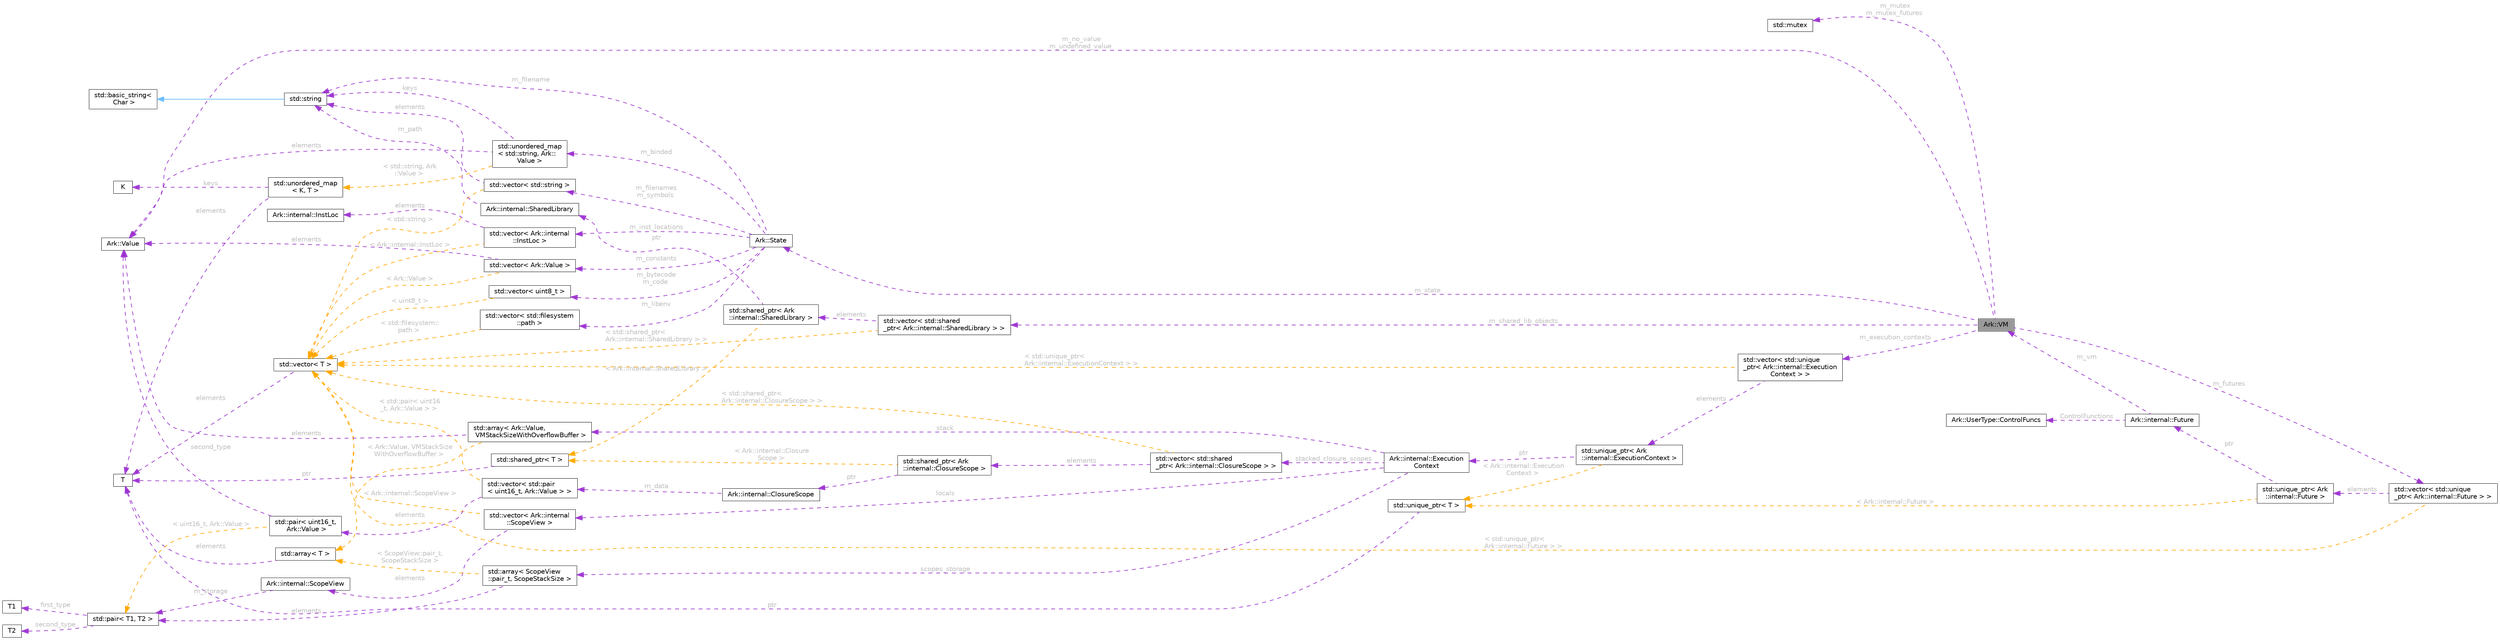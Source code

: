 digraph "Ark::VM"
{
 // INTERACTIVE_SVG=YES
 // LATEX_PDF_SIZE
  bgcolor="transparent";
  edge [fontname=Helvetica,fontsize=10,labelfontname=Helvetica,labelfontsize=10];
  node [fontname=Helvetica,fontsize=10,shape=box,height=0.2,width=0.4];
  rankdir="LR";
  Node1 [id="Node000001",label="Ark::VM",height=0.2,width=0.4,color="gray40", fillcolor="grey60", style="filled", fontcolor="black",tooltip="The ArkScript virtual machine, executing ArkScript bytecode."];
  Node2 -> Node1 [id="edge1_Node000001_Node000002",dir="back",color="darkorchid3",style="dashed",tooltip=" ",label=" m_state",fontcolor="grey" ];
  Node2 [id="Node000002",label="Ark::State",height=0.2,width=0.4,color="gray40", fillcolor="white", style="filled",URL="$d1/d37/classArk_1_1State.html",tooltip="Ark state to handle the dirty job of loading and compiling ArkScript code."];
  Node3 -> Node2 [id="edge2_Node000002_Node000003",dir="back",color="darkorchid3",style="dashed",tooltip=" ",label=" m_bytecode\nm_code",fontcolor="grey" ];
  Node3 [id="Node000003",label="std::vector\< uint8_t \>",height=0.2,width=0.4,color="gray40", fillcolor="white", style="filled",tooltip=" "];
  Node4 -> Node3 [id="edge3_Node000003_Node000004",dir="back",color="orange",style="dashed",tooltip=" ",label=" \< uint8_t \>",fontcolor="grey" ];
  Node4 [id="Node000004",label="std::vector\< T \>",height=0.2,width=0.4,color="gray40", fillcolor="white", style="filled",tooltip=" "];
  Node5 -> Node4 [id="edge4_Node000004_Node000005",dir="back",color="darkorchid3",style="dashed",tooltip=" ",label=" elements",fontcolor="grey" ];
  Node5 [id="Node000005",label="T",height=0.2,width=0.4,color="gray40", fillcolor="white", style="filled",tooltip=" "];
  Node6 -> Node2 [id="edge5_Node000002_Node000006",dir="back",color="darkorchid3",style="dashed",tooltip=" ",label=" m_libenv",fontcolor="grey" ];
  Node6 [id="Node000006",label="std::vector\< std::filesystem\l::path \>",height=0.2,width=0.4,color="gray40", fillcolor="white", style="filled",tooltip=" "];
  Node4 -> Node6 [id="edge6_Node000006_Node000004",dir="back",color="orange",style="dashed",tooltip=" ",label=" \< std::filesystem::\lpath \>",fontcolor="grey" ];
  Node7 -> Node2 [id="edge7_Node000002_Node000007",dir="back",color="darkorchid3",style="dashed",tooltip=" ",label=" m_filename",fontcolor="grey" ];
  Node7 [id="Node000007",label="std::string",height=0.2,width=0.4,color="gray40", fillcolor="white", style="filled",tooltip=" "];
  Node8 -> Node7 [id="edge8_Node000007_Node000008",dir="back",color="steelblue1",style="solid",tooltip=" "];
  Node8 [id="Node000008",label="std::basic_string\<\l Char \>",height=0.2,width=0.4,color="gray40", fillcolor="white", style="filled",tooltip=" "];
  Node9 -> Node2 [id="edge9_Node000002_Node000009",dir="back",color="darkorchid3",style="dashed",tooltip=" ",label=" m_filenames\nm_symbols",fontcolor="grey" ];
  Node9 [id="Node000009",label="std::vector\< std::string \>",height=0.2,width=0.4,color="gray40", fillcolor="white", style="filled",tooltip=" "];
  Node7 -> Node9 [id="edge10_Node000009_Node000007",dir="back",color="darkorchid3",style="dashed",tooltip=" ",label=" elements",fontcolor="grey" ];
  Node4 -> Node9 [id="edge11_Node000009_Node000004",dir="back",color="orange",style="dashed",tooltip=" ",label=" \< std::string \>",fontcolor="grey" ];
  Node10 -> Node2 [id="edge12_Node000002_Node000010",dir="back",color="darkorchid3",style="dashed",tooltip=" ",label=" m_constants",fontcolor="grey" ];
  Node10 [id="Node000010",label="std::vector\< Ark::Value \>",height=0.2,width=0.4,color="gray40", fillcolor="white", style="filled",tooltip=" "];
  Node11 -> Node10 [id="edge13_Node000010_Node000011",dir="back",color="darkorchid3",style="dashed",tooltip=" ",label=" elements",fontcolor="grey" ];
  Node11 [id="Node000011",label="Ark::Value",height=0.2,width=0.4,color="gray40", fillcolor="white", style="filled",URL="$d3/d90/classArk_1_1Value.html",tooltip=" "];
  Node4 -> Node10 [id="edge14_Node000010_Node000004",dir="back",color="orange",style="dashed",tooltip=" ",label=" \< Ark::Value \>",fontcolor="grey" ];
  Node12 -> Node2 [id="edge15_Node000002_Node000012",dir="back",color="darkorchid3",style="dashed",tooltip=" ",label=" m_inst_locations",fontcolor="grey" ];
  Node12 [id="Node000012",label="std::vector\< Ark::internal\l::InstLoc \>",height=0.2,width=0.4,color="gray40", fillcolor="white", style="filled",tooltip=" "];
  Node13 -> Node12 [id="edge16_Node000012_Node000013",dir="back",color="darkorchid3",style="dashed",tooltip=" ",label=" elements",fontcolor="grey" ];
  Node13 [id="Node000013",label="Ark::internal::InstLoc",height=0.2,width=0.4,color="gray40", fillcolor="white", style="filled",URL="$d5/d64/structArk_1_1internal_1_1InstLoc.html",tooltip=" "];
  Node4 -> Node12 [id="edge17_Node000012_Node000004",dir="back",color="orange",style="dashed",tooltip=" ",label=" \< Ark::internal::InstLoc \>",fontcolor="grey" ];
  Node14 -> Node2 [id="edge18_Node000002_Node000014",dir="back",color="darkorchid3",style="dashed",tooltip=" ",label=" m_binded",fontcolor="grey" ];
  Node14 [id="Node000014",label="std::unordered_map\l\< std::string, Ark::\lValue \>",height=0.2,width=0.4,color="gray40", fillcolor="white", style="filled",tooltip=" "];
  Node7 -> Node14 [id="edge19_Node000014_Node000007",dir="back",color="darkorchid3",style="dashed",tooltip=" ",label=" keys",fontcolor="grey" ];
  Node11 -> Node14 [id="edge20_Node000014_Node000011",dir="back",color="darkorchid3",style="dashed",tooltip=" ",label=" elements",fontcolor="grey" ];
  Node15 -> Node14 [id="edge21_Node000014_Node000015",dir="back",color="orange",style="dashed",tooltip=" ",label=" \< std::string, Ark\l::Value \>",fontcolor="grey" ];
  Node15 [id="Node000015",label="std::unordered_map\l\< K, T \>",height=0.2,width=0.4,color="gray40", fillcolor="white", style="filled",tooltip=" "];
  Node16 -> Node15 [id="edge22_Node000015_Node000016",dir="back",color="darkorchid3",style="dashed",tooltip=" ",label=" keys",fontcolor="grey" ];
  Node16 [id="Node000016",label="K",height=0.2,width=0.4,color="gray40", fillcolor="white", style="filled",tooltip=" "];
  Node5 -> Node15 [id="edge23_Node000015_Node000005",dir="back",color="darkorchid3",style="dashed",tooltip=" ",label=" elements",fontcolor="grey" ];
  Node17 -> Node1 [id="edge24_Node000001_Node000017",dir="back",color="darkorchid3",style="dashed",tooltip=" ",label=" m_execution_contexts",fontcolor="grey" ];
  Node17 [id="Node000017",label="std::vector\< std::unique\l_ptr\< Ark::internal::Execution\lContext \> \>",height=0.2,width=0.4,color="gray40", fillcolor="white", style="filled",tooltip=" "];
  Node18 -> Node17 [id="edge25_Node000017_Node000018",dir="back",color="darkorchid3",style="dashed",tooltip=" ",label=" elements",fontcolor="grey" ];
  Node18 [id="Node000018",label="std::unique_ptr\< Ark\l::internal::ExecutionContext \>",height=0.2,width=0.4,color="gray40", fillcolor="white", style="filled",tooltip=" "];
  Node19 -> Node18 [id="edge26_Node000018_Node000019",dir="back",color="darkorchid3",style="dashed",tooltip=" ",label=" ptr",fontcolor="grey" ];
  Node19 [id="Node000019",label="Ark::internal::Execution\lContext",height=0.2,width=0.4,color="gray40", fillcolor="white", style="filled",URL="$d0/daf/structArk_1_1internal_1_1ExecutionContext.html",tooltip=" "];
  Node20 -> Node19 [id="edge27_Node000019_Node000020",dir="back",color="darkorchid3",style="dashed",tooltip=" ",label=" stacked_closure_scopes",fontcolor="grey" ];
  Node20 [id="Node000020",label="std::vector\< std::shared\l_ptr\< Ark::internal::ClosureScope \> \>",height=0.2,width=0.4,color="gray40", fillcolor="white", style="filled",tooltip=" "];
  Node21 -> Node20 [id="edge28_Node000020_Node000021",dir="back",color="darkorchid3",style="dashed",tooltip=" ",label=" elements",fontcolor="grey" ];
  Node21 [id="Node000021",label="std::shared_ptr\< Ark\l::internal::ClosureScope \>",height=0.2,width=0.4,color="gray40", fillcolor="white", style="filled",tooltip=" "];
  Node22 -> Node21 [id="edge29_Node000021_Node000022",dir="back",color="darkorchid3",style="dashed",tooltip=" ",label=" ptr",fontcolor="grey" ];
  Node22 [id="Node000022",label="Ark::internal::ClosureScope",height=0.2,width=0.4,color="gray40", fillcolor="white", style="filled",URL="$d9/d6c/classArk_1_1internal_1_1ClosureScope.html",tooltip="A class to store fields captured by a closure."];
  Node23 -> Node22 [id="edge30_Node000022_Node000023",dir="back",color="darkorchid3",style="dashed",tooltip=" ",label=" m_data",fontcolor="grey" ];
  Node23 [id="Node000023",label="std::vector\< std::pair\l\< uint16_t, Ark::Value \> \>",height=0.2,width=0.4,color="gray40", fillcolor="white", style="filled",tooltip=" "];
  Node24 -> Node23 [id="edge31_Node000023_Node000024",dir="back",color="darkorchid3",style="dashed",tooltip=" ",label=" elements",fontcolor="grey" ];
  Node24 [id="Node000024",label="std::pair\< uint16_t,\l Ark::Value \>",height=0.2,width=0.4,color="gray40", fillcolor="white", style="filled",tooltip=" "];
  Node11 -> Node24 [id="edge32_Node000024_Node000011",dir="back",color="darkorchid3",style="dashed",tooltip=" ",label=" second_type",fontcolor="grey" ];
  Node25 -> Node24 [id="edge33_Node000024_Node000025",dir="back",color="orange",style="dashed",tooltip=" ",label=" \< uint16_t, Ark::Value \>",fontcolor="grey" ];
  Node25 [id="Node000025",label="std::pair\< T1, T2 \>",height=0.2,width=0.4,color="gray40", fillcolor="white", style="filled",tooltip=" "];
  Node26 -> Node25 [id="edge34_Node000025_Node000026",dir="back",color="darkorchid3",style="dashed",tooltip=" ",label=" first_type",fontcolor="grey" ];
  Node26 [id="Node000026",label="T1",height=0.2,width=0.4,color="gray40", fillcolor="white", style="filled",tooltip=" "];
  Node27 -> Node25 [id="edge35_Node000025_Node000027",dir="back",color="darkorchid3",style="dashed",tooltip=" ",label=" second_type",fontcolor="grey" ];
  Node27 [id="Node000027",label="T2",height=0.2,width=0.4,color="gray40", fillcolor="white", style="filled",tooltip=" "];
  Node4 -> Node23 [id="edge36_Node000023_Node000004",dir="back",color="orange",style="dashed",tooltip=" ",label=" \< std::pair\< uint16\l_t, Ark::Value \> \>",fontcolor="grey" ];
  Node28 -> Node21 [id="edge37_Node000021_Node000028",dir="back",color="orange",style="dashed",tooltip=" ",label=" \< Ark::internal::Closure\lScope \>",fontcolor="grey" ];
  Node28 [id="Node000028",label="std::shared_ptr\< T \>",height=0.2,width=0.4,color="gray40", fillcolor="white", style="filled",tooltip=" "];
  Node5 -> Node28 [id="edge38_Node000028_Node000005",dir="back",color="darkorchid3",style="dashed",tooltip=" ",label=" ptr",fontcolor="grey" ];
  Node4 -> Node20 [id="edge39_Node000020_Node000004",dir="back",color="orange",style="dashed",tooltip=" ",label=" \< std::shared_ptr\<\l Ark::internal::ClosureScope \> \>",fontcolor="grey" ];
  Node29 -> Node19 [id="edge40_Node000019_Node000029",dir="back",color="darkorchid3",style="dashed",tooltip=" ",label=" locals",fontcolor="grey" ];
  Node29 [id="Node000029",label="std::vector\< Ark::internal\l::ScopeView \>",height=0.2,width=0.4,color="gray40", fillcolor="white", style="filled",tooltip=" "];
  Node30 -> Node29 [id="edge41_Node000029_Node000030",dir="back",color="darkorchid3",style="dashed",tooltip=" ",label=" elements",fontcolor="grey" ];
  Node30 [id="Node000030",label="Ark::internal::ScopeView",height=0.2,width=0.4,color="gray40", fillcolor="white", style="filled",URL="$d2/ddd/classArk_1_1internal_1_1ScopeView.html",tooltip="A class to handle the VM scope more efficiently."];
  Node25 -> Node30 [id="edge42_Node000030_Node000025",dir="back",color="darkorchid3",style="dashed",tooltip=" ",label=" m_storage",fontcolor="grey" ];
  Node4 -> Node29 [id="edge43_Node000029_Node000004",dir="back",color="orange",style="dashed",tooltip=" ",label=" \< Ark::internal::ScopeView \>",fontcolor="grey" ];
  Node31 -> Node19 [id="edge44_Node000019_Node000031",dir="back",color="darkorchid3",style="dashed",tooltip=" ",label=" scopes_storage",fontcolor="grey" ];
  Node31 [id="Node000031",label="std::array\< ScopeView\l::pair_t, ScopeStackSize \>",height=0.2,width=0.4,color="gray40", fillcolor="white", style="filled",tooltip=" "];
  Node25 -> Node31 [id="edge45_Node000031_Node000025",dir="back",color="darkorchid3",style="dashed",tooltip=" ",label=" elements",fontcolor="grey" ];
  Node32 -> Node31 [id="edge46_Node000031_Node000032",dir="back",color="orange",style="dashed",tooltip=" ",label=" \< ScopeView::pair_t,\l ScopeStackSize \>",fontcolor="grey" ];
  Node32 [id="Node000032",label="std::array\< T \>",height=0.2,width=0.4,color="gray40", fillcolor="white", style="filled",tooltip=" "];
  Node5 -> Node32 [id="edge47_Node000032_Node000005",dir="back",color="darkorchid3",style="dashed",tooltip=" ",label=" elements",fontcolor="grey" ];
  Node33 -> Node19 [id="edge48_Node000019_Node000033",dir="back",color="darkorchid3",style="dashed",tooltip=" ",label=" stack",fontcolor="grey" ];
  Node33 [id="Node000033",label="std::array\< Ark::Value,\l VMStackSizeWithOverflowBuffer \>",height=0.2,width=0.4,color="gray40", fillcolor="white", style="filled",tooltip=" "];
  Node11 -> Node33 [id="edge49_Node000033_Node000011",dir="back",color="darkorchid3",style="dashed",tooltip=" ",label=" elements",fontcolor="grey" ];
  Node32 -> Node33 [id="edge50_Node000033_Node000032",dir="back",color="orange",style="dashed",tooltip=" ",label=" \< Ark::Value, VMStackSize\lWithOverflowBuffer \>",fontcolor="grey" ];
  Node34 -> Node18 [id="edge51_Node000018_Node000034",dir="back",color="orange",style="dashed",tooltip=" ",label=" \< Ark::internal::Execution\lContext \>",fontcolor="grey" ];
  Node34 [id="Node000034",label="std::unique_ptr\< T \>",height=0.2,width=0.4,color="gray40", fillcolor="white", style="filled",tooltip=" "];
  Node5 -> Node34 [id="edge52_Node000034_Node000005",dir="back",color="darkorchid3",style="dashed",tooltip=" ",label=" ptr",fontcolor="grey" ];
  Node4 -> Node17 [id="edge53_Node000017_Node000004",dir="back",color="orange",style="dashed",tooltip=" ",label=" \< std::unique_ptr\<\l Ark::internal::ExecutionContext \> \>",fontcolor="grey" ];
  Node35 -> Node1 [id="edge54_Node000001_Node000035",dir="back",color="darkorchid3",style="dashed",tooltip=" ",label=" m_mutex\nm_mutex_futures",fontcolor="grey" ];
  Node35 [id="Node000035",label="std::mutex",height=0.2,width=0.4,color="gray40", fillcolor="white", style="filled",tooltip=" "];
  Node36 -> Node1 [id="edge55_Node000001_Node000036",dir="back",color="darkorchid3",style="dashed",tooltip=" ",label=" m_shared_lib_objects",fontcolor="grey" ];
  Node36 [id="Node000036",label="std::vector\< std::shared\l_ptr\< Ark::internal::SharedLibrary \> \>",height=0.2,width=0.4,color="gray40", fillcolor="white", style="filled",tooltip=" "];
  Node37 -> Node36 [id="edge56_Node000036_Node000037",dir="back",color="darkorchid3",style="dashed",tooltip=" ",label=" elements",fontcolor="grey" ];
  Node37 [id="Node000037",label="std::shared_ptr\< Ark\l::internal::SharedLibrary \>",height=0.2,width=0.4,color="gray40", fillcolor="white", style="filled",tooltip=" "];
  Node38 -> Node37 [id="edge57_Node000037_Node000038",dir="back",color="darkorchid3",style="dashed",tooltip=" ",label=" ptr",fontcolor="grey" ];
  Node38 [id="Node000038",label="Ark::internal::SharedLibrary",height=0.2,width=0.4,color="gray40", fillcolor="white", style="filled",URL="$d0/d8a/classArk_1_1internal_1_1SharedLibrary.html",tooltip="Handling a shared library as an ArkScript VM plugin."];
  Node7 -> Node38 [id="edge58_Node000038_Node000007",dir="back",color="darkorchid3",style="dashed",tooltip=" ",label=" m_path",fontcolor="grey" ];
  Node28 -> Node37 [id="edge59_Node000037_Node000028",dir="back",color="orange",style="dashed",tooltip=" ",label=" \< Ark::internal::SharedLibrary \>",fontcolor="grey" ];
  Node4 -> Node36 [id="edge60_Node000036_Node000004",dir="back",color="orange",style="dashed",tooltip=" ",label=" \< std::shared_ptr\<\l Ark::internal::SharedLibrary \> \>",fontcolor="grey" ];
  Node39 -> Node1 [id="edge61_Node000001_Node000039",dir="back",color="darkorchid3",style="dashed",tooltip=" ",label=" m_futures",fontcolor="grey" ];
  Node39 [id="Node000039",label="std::vector\< std::unique\l_ptr\< Ark::internal::Future \> \>",height=0.2,width=0.4,color="gray40", fillcolor="white", style="filled",tooltip=" "];
  Node40 -> Node39 [id="edge62_Node000039_Node000040",dir="back",color="darkorchid3",style="dashed",tooltip=" ",label=" elements",fontcolor="grey" ];
  Node40 [id="Node000040",label="std::unique_ptr\< Ark\l::internal::Future \>",height=0.2,width=0.4,color="gray40", fillcolor="white", style="filled",tooltip=" "];
  Node41 -> Node40 [id="edge63_Node000040_Node000041",dir="back",color="darkorchid3",style="dashed",tooltip=" ",label=" ptr",fontcolor="grey" ];
  Node41 [id="Node000041",label="Ark::internal::Future",height=0.2,width=0.4,color="gray40", fillcolor="white", style="filled",URL="$d4/d6d/classArk_1_1internal_1_1Future.html",tooltip=" "];
  Node42 -> Node41 [id="edge64_Node000041_Node000042",dir="back",color="darkorchid3",style="dashed",tooltip=" ",label=" ControlFunctions",fontcolor="grey" ];
  Node42 [id="Node000042",label="Ark::UserType::ControlFuncs",height=0.2,width=0.4,color="gray40", fillcolor="white", style="filled",URL="$d8/d70/structArk_1_1UserType_1_1ControlFuncs.html",tooltip="A structure holding a bunch of pointers to different useful functions related to this usertype."];
  Node1 -> Node41 [id="edge65_Node000041_Node000001",dir="back",color="darkorchid3",style="dashed",tooltip=" ",label=" m_vm",fontcolor="grey" ];
  Node34 -> Node40 [id="edge66_Node000040_Node000034",dir="back",color="orange",style="dashed",tooltip=" ",label=" \< Ark::internal::Future \>",fontcolor="grey" ];
  Node4 -> Node39 [id="edge67_Node000039_Node000004",dir="back",color="orange",style="dashed",tooltip=" ",label=" \< std::unique_ptr\<\l Ark::internal::Future \> \>",fontcolor="grey" ];
  Node11 -> Node1 [id="edge68_Node000001_Node000011",dir="back",color="darkorchid3",style="dashed",tooltip=" ",label=" m_no_value\nm_undefined_value",fontcolor="grey" ];
}
